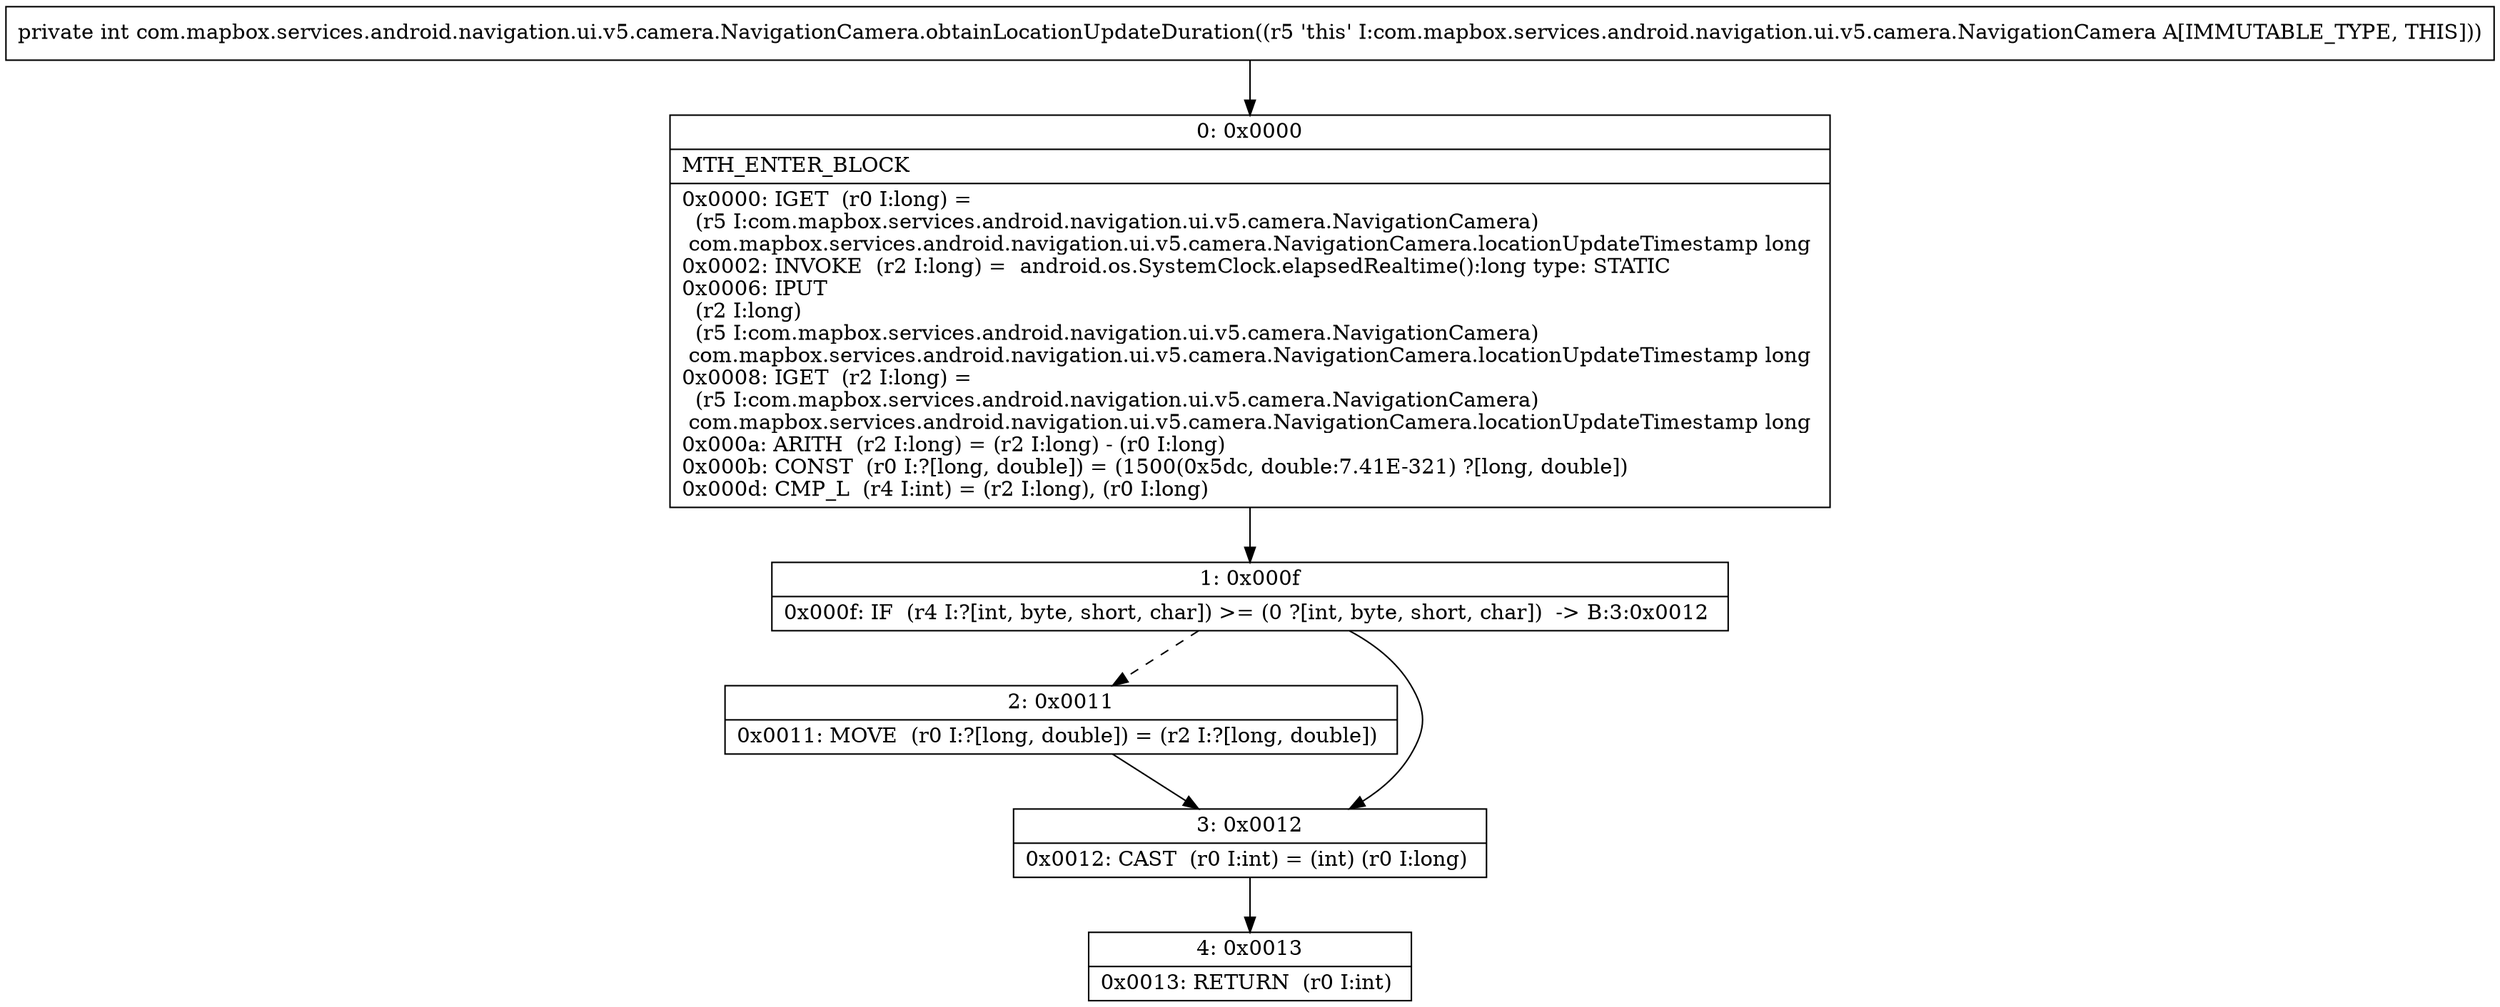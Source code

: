 digraph "CFG forcom.mapbox.services.android.navigation.ui.v5.camera.NavigationCamera.obtainLocationUpdateDuration()I" {
Node_0 [shape=record,label="{0\:\ 0x0000|MTH_ENTER_BLOCK\l|0x0000: IGET  (r0 I:long) = \l  (r5 I:com.mapbox.services.android.navigation.ui.v5.camera.NavigationCamera)\l com.mapbox.services.android.navigation.ui.v5.camera.NavigationCamera.locationUpdateTimestamp long \l0x0002: INVOKE  (r2 I:long) =  android.os.SystemClock.elapsedRealtime():long type: STATIC \l0x0006: IPUT  \l  (r2 I:long)\l  (r5 I:com.mapbox.services.android.navigation.ui.v5.camera.NavigationCamera)\l com.mapbox.services.android.navigation.ui.v5.camera.NavigationCamera.locationUpdateTimestamp long \l0x0008: IGET  (r2 I:long) = \l  (r5 I:com.mapbox.services.android.navigation.ui.v5.camera.NavigationCamera)\l com.mapbox.services.android.navigation.ui.v5.camera.NavigationCamera.locationUpdateTimestamp long \l0x000a: ARITH  (r2 I:long) = (r2 I:long) \- (r0 I:long) \l0x000b: CONST  (r0 I:?[long, double]) = (1500(0x5dc, double:7.41E\-321) ?[long, double]) \l0x000d: CMP_L  (r4 I:int) = (r2 I:long), (r0 I:long) \l}"];
Node_1 [shape=record,label="{1\:\ 0x000f|0x000f: IF  (r4 I:?[int, byte, short, char]) \>= (0 ?[int, byte, short, char])  \-\> B:3:0x0012 \l}"];
Node_2 [shape=record,label="{2\:\ 0x0011|0x0011: MOVE  (r0 I:?[long, double]) = (r2 I:?[long, double]) \l}"];
Node_3 [shape=record,label="{3\:\ 0x0012|0x0012: CAST  (r0 I:int) = (int) (r0 I:long) \l}"];
Node_4 [shape=record,label="{4\:\ 0x0013|0x0013: RETURN  (r0 I:int) \l}"];
MethodNode[shape=record,label="{private int com.mapbox.services.android.navigation.ui.v5.camera.NavigationCamera.obtainLocationUpdateDuration((r5 'this' I:com.mapbox.services.android.navigation.ui.v5.camera.NavigationCamera A[IMMUTABLE_TYPE, THIS])) }"];
MethodNode -> Node_0;
Node_0 -> Node_1;
Node_1 -> Node_2[style=dashed];
Node_1 -> Node_3;
Node_2 -> Node_3;
Node_3 -> Node_4;
}

